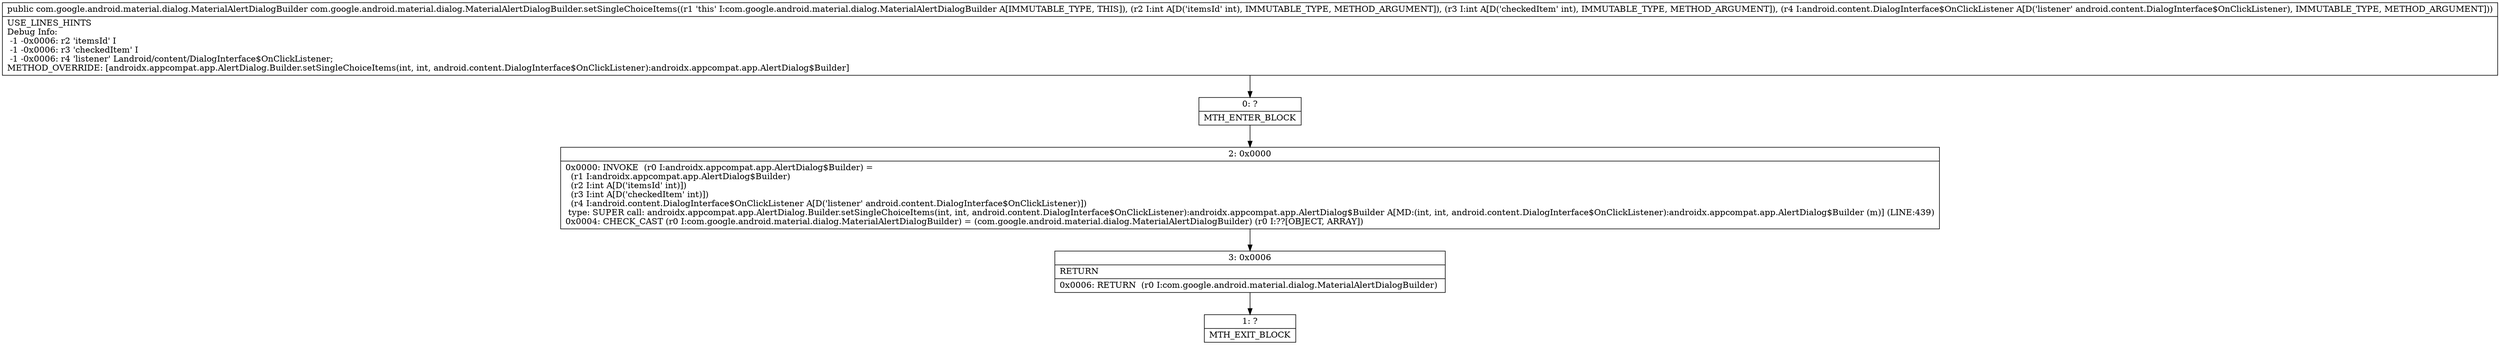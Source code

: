 digraph "CFG forcom.google.android.material.dialog.MaterialAlertDialogBuilder.setSingleChoiceItems(IILandroid\/content\/DialogInterface$OnClickListener;)Lcom\/google\/android\/material\/dialog\/MaterialAlertDialogBuilder;" {
Node_0 [shape=record,label="{0\:\ ?|MTH_ENTER_BLOCK\l}"];
Node_2 [shape=record,label="{2\:\ 0x0000|0x0000: INVOKE  (r0 I:androidx.appcompat.app.AlertDialog$Builder) = \l  (r1 I:androidx.appcompat.app.AlertDialog$Builder)\l  (r2 I:int A[D('itemsId' int)])\l  (r3 I:int A[D('checkedItem' int)])\l  (r4 I:android.content.DialogInterface$OnClickListener A[D('listener' android.content.DialogInterface$OnClickListener)])\l type: SUPER call: androidx.appcompat.app.AlertDialog.Builder.setSingleChoiceItems(int, int, android.content.DialogInterface$OnClickListener):androidx.appcompat.app.AlertDialog$Builder A[MD:(int, int, android.content.DialogInterface$OnClickListener):androidx.appcompat.app.AlertDialog$Builder (m)] (LINE:439)\l0x0004: CHECK_CAST (r0 I:com.google.android.material.dialog.MaterialAlertDialogBuilder) = (com.google.android.material.dialog.MaterialAlertDialogBuilder) (r0 I:??[OBJECT, ARRAY]) \l}"];
Node_3 [shape=record,label="{3\:\ 0x0006|RETURN\l|0x0006: RETURN  (r0 I:com.google.android.material.dialog.MaterialAlertDialogBuilder) \l}"];
Node_1 [shape=record,label="{1\:\ ?|MTH_EXIT_BLOCK\l}"];
MethodNode[shape=record,label="{public com.google.android.material.dialog.MaterialAlertDialogBuilder com.google.android.material.dialog.MaterialAlertDialogBuilder.setSingleChoiceItems((r1 'this' I:com.google.android.material.dialog.MaterialAlertDialogBuilder A[IMMUTABLE_TYPE, THIS]), (r2 I:int A[D('itemsId' int), IMMUTABLE_TYPE, METHOD_ARGUMENT]), (r3 I:int A[D('checkedItem' int), IMMUTABLE_TYPE, METHOD_ARGUMENT]), (r4 I:android.content.DialogInterface$OnClickListener A[D('listener' android.content.DialogInterface$OnClickListener), IMMUTABLE_TYPE, METHOD_ARGUMENT]))  | USE_LINES_HINTS\lDebug Info:\l  \-1 \-0x0006: r2 'itemsId' I\l  \-1 \-0x0006: r3 'checkedItem' I\l  \-1 \-0x0006: r4 'listener' Landroid\/content\/DialogInterface$OnClickListener;\lMETHOD_OVERRIDE: [androidx.appcompat.app.AlertDialog.Builder.setSingleChoiceItems(int, int, android.content.DialogInterface$OnClickListener):androidx.appcompat.app.AlertDialog$Builder]\l}"];
MethodNode -> Node_0;Node_0 -> Node_2;
Node_2 -> Node_3;
Node_3 -> Node_1;
}

